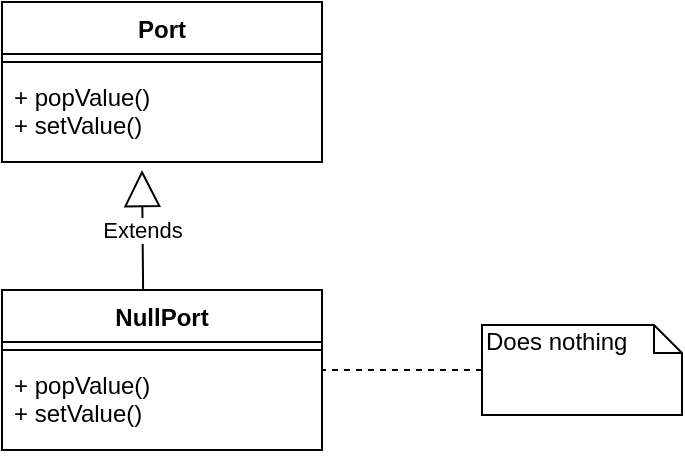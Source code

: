<mxfile version="10.7.7" type="device"><diagram name="Page-1" id="929967ad-93f9-6ef4-fab6-5d389245f69c"><mxGraphModel dx="358" dy="529" grid="1" gridSize="10" guides="1" tooltips="1" connect="1" arrows="1" fold="1" page="1" pageScale="1.5" pageWidth="1169" pageHeight="826" background="none" math="0" shadow="0"><root><mxCell id="0" style=";html=1;"/><mxCell id="1" style=";html=1;" parent="0"/><mxCell id="g62IVGrJdd8W3zMIzuc1-5" value="Port&#10;" style="swimlane;fontStyle=1;align=center;verticalAlign=top;childLayout=stackLayout;horizontal=1;startSize=26;horizontalStack=0;resizeParent=1;resizeParentMax=0;resizeLast=0;collapsible=1;marginBottom=0;" vertex="1" parent="1"><mxGeometry x="770" y="136" width="160" height="80" as="geometry"/></mxCell><mxCell id="g62IVGrJdd8W3zMIzuc1-7" value="" style="line;strokeWidth=1;fillColor=none;align=left;verticalAlign=middle;spacingTop=-1;spacingLeft=3;spacingRight=3;rotatable=0;labelPosition=right;points=[];portConstraint=eastwest;" vertex="1" parent="g62IVGrJdd8W3zMIzuc1-5"><mxGeometry y="26" width="160" height="8" as="geometry"/></mxCell><mxCell id="g62IVGrJdd8W3zMIzuc1-8" value="+ popValue()&#10;+ setValue()&#10;" style="text;strokeColor=none;fillColor=none;align=left;verticalAlign=top;spacingLeft=4;spacingRight=4;overflow=hidden;rotatable=0;points=[[0,0.5],[1,0.5]];portConstraint=eastwest;" vertex="1" parent="g62IVGrJdd8W3zMIzuc1-5"><mxGeometry y="34" width="160" height="46" as="geometry"/></mxCell><mxCell id="g62IVGrJdd8W3zMIzuc1-9" value="NullPort&#10;" style="swimlane;fontStyle=1;align=center;verticalAlign=top;childLayout=stackLayout;horizontal=1;startSize=26;horizontalStack=0;resizeParent=1;resizeParentMax=0;resizeLast=0;collapsible=1;marginBottom=0;" vertex="1" parent="1"><mxGeometry x="770" y="280" width="160" height="80" as="geometry"/></mxCell><mxCell id="g62IVGrJdd8W3zMIzuc1-10" value="" style="line;strokeWidth=1;fillColor=none;align=left;verticalAlign=middle;spacingTop=-1;spacingLeft=3;spacingRight=3;rotatable=0;labelPosition=right;points=[];portConstraint=eastwest;" vertex="1" parent="g62IVGrJdd8W3zMIzuc1-9"><mxGeometry y="26" width="160" height="8" as="geometry"/></mxCell><mxCell id="g62IVGrJdd8W3zMIzuc1-11" value="+ popValue()&#10;+ setValue()&#10;" style="text;strokeColor=none;fillColor=none;align=left;verticalAlign=top;spacingLeft=4;spacingRight=4;overflow=hidden;rotatable=0;points=[[0,0.5],[1,0.5]];portConstraint=eastwest;" vertex="1" parent="g62IVGrJdd8W3zMIzuc1-9"><mxGeometry y="34" width="160" height="46" as="geometry"/></mxCell><mxCell id="g62IVGrJdd8W3zMIzuc1-13" value="Extends" style="endArrow=block;endSize=16;endFill=0;html=1;exitX=0.441;exitY=0.001;exitDx=0;exitDy=0;exitPerimeter=0;" edge="1" parent="1" source="g62IVGrJdd8W3zMIzuc1-9"><mxGeometry width="160" relative="1" as="geometry"><mxPoint x="840" y="270" as="sourcePoint"/><mxPoint x="840" y="220" as="targetPoint"/></mxGeometry></mxCell><mxCell id="g62IVGrJdd8W3zMIzuc1-15" style="edgeStyle=orthogonalEdgeStyle;rounded=0;orthogonalLoop=1;jettySize=auto;html=1;entryX=1;entryY=0.13;entryDx=0;entryDy=0;entryPerimeter=0;endArrow=none;endFill=0;dashed=1;" edge="1" parent="1" source="g62IVGrJdd8W3zMIzuc1-14" target="g62IVGrJdd8W3zMIzuc1-11"><mxGeometry relative="1" as="geometry"/></mxCell><mxCell id="g62IVGrJdd8W3zMIzuc1-14" value="Does nothing" style="shape=note;whiteSpace=wrap;html=1;size=14;verticalAlign=top;align=left;spacingTop=-6;" vertex="1" parent="1"><mxGeometry x="1010" y="297.5" width="100" height="45" as="geometry"/></mxCell></root></mxGraphModel></diagram></mxfile>